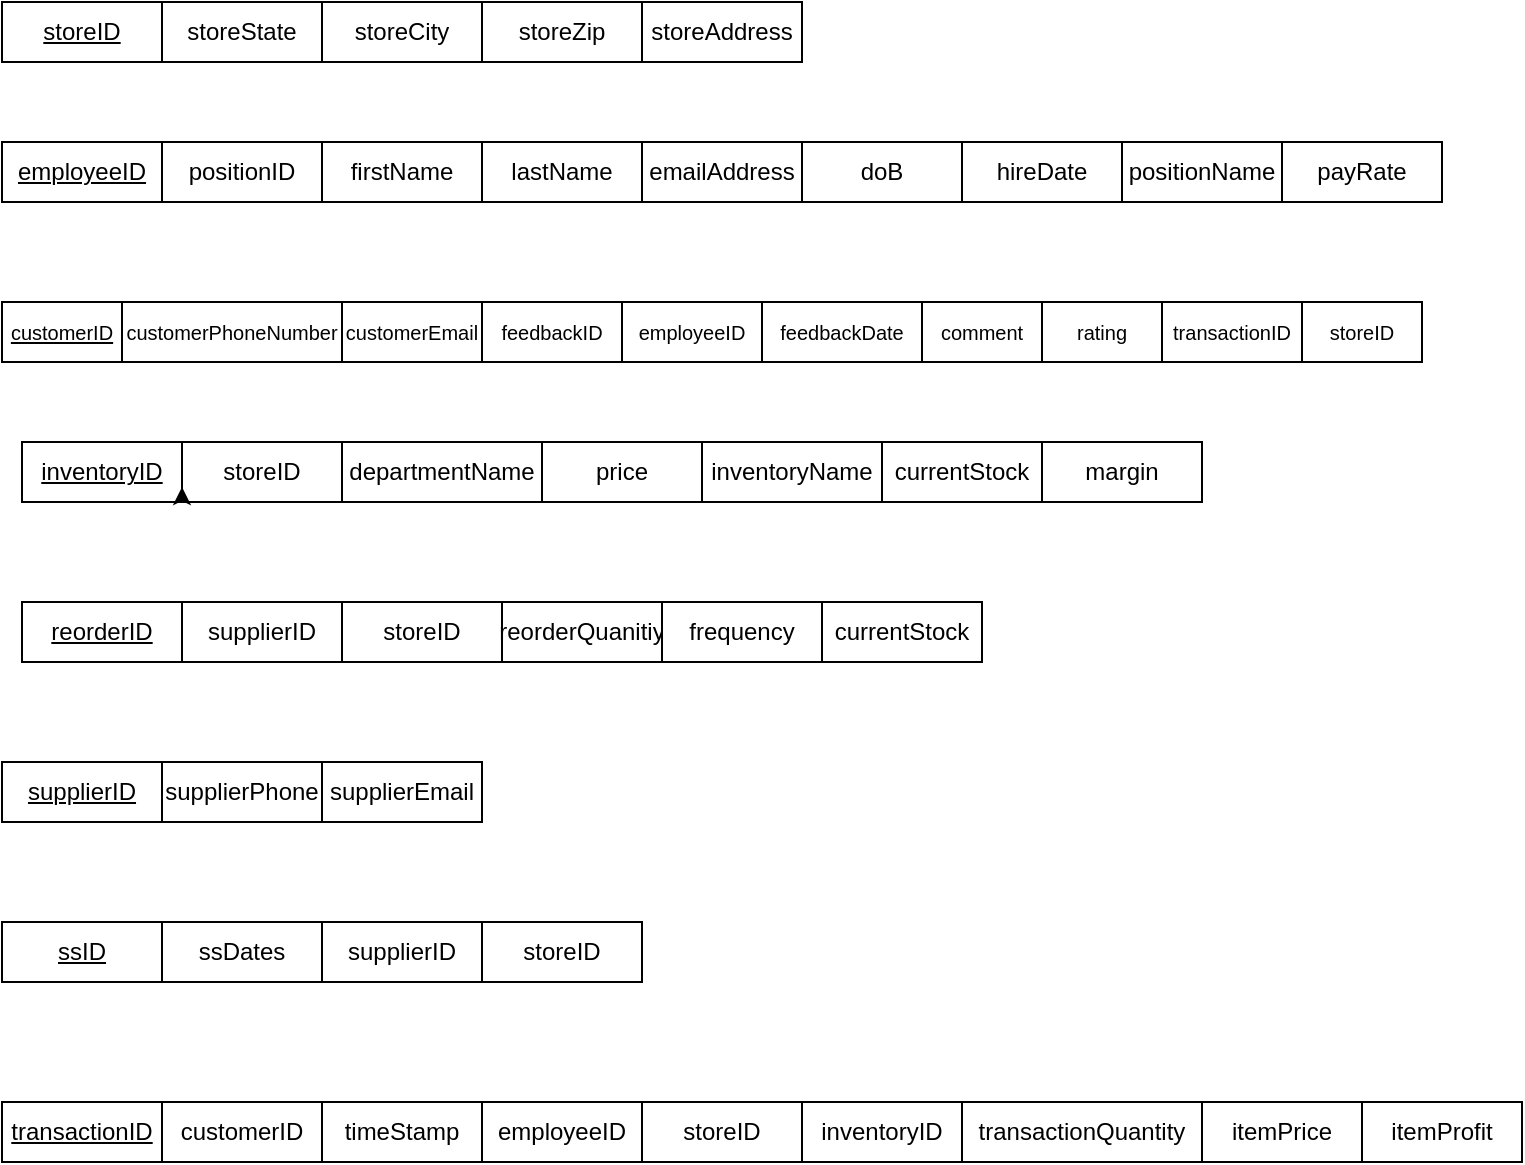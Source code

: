 <mxfile version="23.1.5" type="github">
  <diagram name="Page-1" id="IdtpOZFep_UhcnWH5yyl">
    <mxGraphModel dx="1194" dy="675" grid="1" gridSize="10" guides="1" tooltips="1" connect="1" arrows="1" fold="1" page="1" pageScale="1" pageWidth="850" pageHeight="1100" math="0" shadow="0">
      <root>
        <mxCell id="0" />
        <mxCell id="1" parent="0" />
        <mxCell id="ismh5ygb1BmKkFm3RHkI-1" value="&lt;u&gt;storeID&lt;/u&gt;" style="html=1;whiteSpace=wrap;" vertex="1" parent="1">
          <mxGeometry x="30" y="60" width="80" height="30" as="geometry" />
        </mxCell>
        <mxCell id="ismh5ygb1BmKkFm3RHkI-2" value="storeState" style="html=1;whiteSpace=wrap;" vertex="1" parent="1">
          <mxGeometry x="110" y="60" width="80" height="30" as="geometry" />
        </mxCell>
        <mxCell id="ismh5ygb1BmKkFm3RHkI-3" value="storeCity" style="html=1;whiteSpace=wrap;" vertex="1" parent="1">
          <mxGeometry x="190" y="60" width="80" height="30" as="geometry" />
        </mxCell>
        <mxCell id="ismh5ygb1BmKkFm3RHkI-4" value="storeZip" style="html=1;whiteSpace=wrap;" vertex="1" parent="1">
          <mxGeometry x="270" y="60" width="80" height="30" as="geometry" />
        </mxCell>
        <mxCell id="ismh5ygb1BmKkFm3RHkI-5" value="storeAddress" style="html=1;whiteSpace=wrap;" vertex="1" parent="1">
          <mxGeometry x="350" y="60" width="80" height="30" as="geometry" />
        </mxCell>
        <mxCell id="ismh5ygb1BmKkFm3RHkI-6" value="&lt;u&gt;employeeID&lt;/u&gt;" style="html=1;whiteSpace=wrap;" vertex="1" parent="1">
          <mxGeometry x="30" y="130" width="80" height="30" as="geometry" />
        </mxCell>
        <mxCell id="ismh5ygb1BmKkFm3RHkI-7" value="positionID" style="html=1;whiteSpace=wrap;" vertex="1" parent="1">
          <mxGeometry x="110" y="130" width="80" height="30" as="geometry" />
        </mxCell>
        <mxCell id="ismh5ygb1BmKkFm3RHkI-8" value="firstName" style="html=1;whiteSpace=wrap;" vertex="1" parent="1">
          <mxGeometry x="190" y="130" width="80" height="30" as="geometry" />
        </mxCell>
        <mxCell id="ismh5ygb1BmKkFm3RHkI-9" value="lastName" style="html=1;whiteSpace=wrap;" vertex="1" parent="1">
          <mxGeometry x="270" y="130" width="80" height="30" as="geometry" />
        </mxCell>
        <mxCell id="ismh5ygb1BmKkFm3RHkI-10" value="emailAddress" style="html=1;whiteSpace=wrap;" vertex="1" parent="1">
          <mxGeometry x="350" y="130" width="80" height="30" as="geometry" />
        </mxCell>
        <mxCell id="ismh5ygb1BmKkFm3RHkI-13" value="doB" style="html=1;whiteSpace=wrap;" vertex="1" parent="1">
          <mxGeometry x="430" y="130" width="80" height="30" as="geometry" />
        </mxCell>
        <mxCell id="ismh5ygb1BmKkFm3RHkI-14" value="hireDate" style="html=1;whiteSpace=wrap;" vertex="1" parent="1">
          <mxGeometry x="510" y="130" width="80" height="30" as="geometry" />
        </mxCell>
        <mxCell id="ismh5ygb1BmKkFm3RHkI-15" value="positionName" style="html=1;whiteSpace=wrap;" vertex="1" parent="1">
          <mxGeometry x="590" y="130" width="80" height="30" as="geometry" />
        </mxCell>
        <mxCell id="ismh5ygb1BmKkFm3RHkI-16" value="payRate" style="html=1;whiteSpace=wrap;" vertex="1" parent="1">
          <mxGeometry x="670" y="130" width="80" height="30" as="geometry" />
        </mxCell>
        <mxCell id="ismh5ygb1BmKkFm3RHkI-17" value="&lt;u&gt;&lt;font style=&quot;font-size: 10px;&quot;&gt;customerID&lt;/font&gt;&lt;/u&gt;" style="html=1;whiteSpace=wrap;" vertex="1" parent="1">
          <mxGeometry x="30" y="210" width="60" height="30" as="geometry" />
        </mxCell>
        <mxCell id="ismh5ygb1BmKkFm3RHkI-18" value="&lt;font style=&quot;font-size: 10px;&quot;&gt;customerPhoneNumber&lt;/font&gt;" style="html=1;whiteSpace=wrap;" vertex="1" parent="1">
          <mxGeometry x="90" y="210" width="110" height="30" as="geometry" />
        </mxCell>
        <mxCell id="ismh5ygb1BmKkFm3RHkI-19" value="&lt;font style=&quot;font-size: 10px;&quot;&gt;customerEmail&lt;/font&gt;" style="html=1;whiteSpace=wrap;" vertex="1" parent="1">
          <mxGeometry x="200" y="210" width="70" height="30" as="geometry" />
        </mxCell>
        <mxCell id="ismh5ygb1BmKkFm3RHkI-20" value="&lt;font style=&quot;font-size: 10px;&quot;&gt;feedbackID&lt;/font&gt;" style="html=1;whiteSpace=wrap;" vertex="1" parent="1">
          <mxGeometry x="270" y="210" width="70" height="30" as="geometry" />
        </mxCell>
        <mxCell id="ismh5ygb1BmKkFm3RHkI-21" value="&lt;font style=&quot;font-size: 10px;&quot;&gt;employeeID&lt;/font&gt;" style="html=1;whiteSpace=wrap;" vertex="1" parent="1">
          <mxGeometry x="340" y="210" width="70" height="30" as="geometry" />
        </mxCell>
        <mxCell id="ismh5ygb1BmKkFm3RHkI-22" value="&lt;font style=&quot;font-size: 10px;&quot;&gt;feedbackDate&lt;/font&gt;" style="html=1;whiteSpace=wrap;" vertex="1" parent="1">
          <mxGeometry x="410" y="210" width="80" height="30" as="geometry" />
        </mxCell>
        <mxCell id="ismh5ygb1BmKkFm3RHkI-23" value="&lt;font style=&quot;font-size: 10px;&quot;&gt;comment&lt;/font&gt;" style="html=1;whiteSpace=wrap;" vertex="1" parent="1">
          <mxGeometry x="490" y="210" width="60" height="30" as="geometry" />
        </mxCell>
        <mxCell id="ismh5ygb1BmKkFm3RHkI-24" value="&lt;font style=&quot;font-size: 10px;&quot;&gt;rating&lt;/font&gt;" style="html=1;whiteSpace=wrap;" vertex="1" parent="1">
          <mxGeometry x="550" y="210" width="60" height="30" as="geometry" />
        </mxCell>
        <mxCell id="ismh5ygb1BmKkFm3RHkI-25" value="&lt;font style=&quot;font-size: 10px;&quot;&gt;transactionID&lt;/font&gt;" style="html=1;whiteSpace=wrap;" vertex="1" parent="1">
          <mxGeometry x="610" y="210" width="70" height="30" as="geometry" />
        </mxCell>
        <mxCell id="ismh5ygb1BmKkFm3RHkI-26" value="&lt;u&gt;inventoryID&lt;/u&gt;" style="html=1;whiteSpace=wrap;" vertex="1" parent="1">
          <mxGeometry x="40" y="280" width="80" height="30" as="geometry" />
        </mxCell>
        <mxCell id="ismh5ygb1BmKkFm3RHkI-27" value="storeID" style="html=1;whiteSpace=wrap;" vertex="1" parent="1">
          <mxGeometry x="120" y="280" width="80" height="30" as="geometry" />
        </mxCell>
        <mxCell id="ismh5ygb1BmKkFm3RHkI-28" value="departmentName" style="html=1;whiteSpace=wrap;" vertex="1" parent="1">
          <mxGeometry x="200" y="280" width="100" height="30" as="geometry" />
        </mxCell>
        <mxCell id="ismh5ygb1BmKkFm3RHkI-29" value="price" style="html=1;whiteSpace=wrap;" vertex="1" parent="1">
          <mxGeometry x="300" y="280" width="80" height="30" as="geometry" />
        </mxCell>
        <mxCell id="ismh5ygb1BmKkFm3RHkI-30" value="inventoryName" style="html=1;whiteSpace=wrap;" vertex="1" parent="1">
          <mxGeometry x="380" y="280" width="90" height="30" as="geometry" />
        </mxCell>
        <mxCell id="ismh5ygb1BmKkFm3RHkI-31" value="currentStock" style="html=1;whiteSpace=wrap;" vertex="1" parent="1">
          <mxGeometry x="470" y="280" width="80" height="30" as="geometry" />
        </mxCell>
        <mxCell id="ismh5ygb1BmKkFm3RHkI-32" value="margin" style="html=1;whiteSpace=wrap;" vertex="1" parent="1">
          <mxGeometry x="550" y="280" width="80" height="30" as="geometry" />
        </mxCell>
        <mxCell id="ismh5ygb1BmKkFm3RHkI-35" value="&lt;u&gt;reorderID&lt;/u&gt;" style="html=1;whiteSpace=wrap;" vertex="1" parent="1">
          <mxGeometry x="40" y="360" width="80" height="30" as="geometry" />
        </mxCell>
        <mxCell id="ismh5ygb1BmKkFm3RHkI-36" value="supplierID" style="html=1;whiteSpace=wrap;" vertex="1" parent="1">
          <mxGeometry x="120" y="360" width="80" height="30" as="geometry" />
        </mxCell>
        <mxCell id="ismh5ygb1BmKkFm3RHkI-37" value="storeID" style="html=1;whiteSpace=wrap;" vertex="1" parent="1">
          <mxGeometry x="200" y="360" width="80" height="30" as="geometry" />
        </mxCell>
        <mxCell id="ismh5ygb1BmKkFm3RHkI-38" value="reorderQuanitiy" style="html=1;whiteSpace=wrap;" vertex="1" parent="1">
          <mxGeometry x="280" y="360" width="80" height="30" as="geometry" />
        </mxCell>
        <mxCell id="ismh5ygb1BmKkFm3RHkI-39" value="frequency" style="html=1;whiteSpace=wrap;" vertex="1" parent="1">
          <mxGeometry x="360" y="360" width="80" height="30" as="geometry" />
        </mxCell>
        <mxCell id="ismh5ygb1BmKkFm3RHkI-40" value="currentStock" style="html=1;whiteSpace=wrap;" vertex="1" parent="1">
          <mxGeometry x="440" y="360" width="80" height="30" as="geometry" />
        </mxCell>
        <mxCell id="ismh5ygb1BmKkFm3RHkI-44" value="&lt;u&gt;supplierID&lt;/u&gt;" style="html=1;whiteSpace=wrap;" vertex="1" parent="1">
          <mxGeometry x="30" y="440" width="80" height="30" as="geometry" />
        </mxCell>
        <mxCell id="ismh5ygb1BmKkFm3RHkI-45" value="supplierPhone" style="html=1;whiteSpace=wrap;" vertex="1" parent="1">
          <mxGeometry x="110" y="440" width="80" height="30" as="geometry" />
        </mxCell>
        <mxCell id="ismh5ygb1BmKkFm3RHkI-46" value="supplierEmail" style="html=1;whiteSpace=wrap;" vertex="1" parent="1">
          <mxGeometry x="190" y="440" width="80" height="30" as="geometry" />
        </mxCell>
        <mxCell id="ismh5ygb1BmKkFm3RHkI-53" value="&lt;u&gt;ssID&lt;/u&gt;" style="html=1;whiteSpace=wrap;" vertex="1" parent="1">
          <mxGeometry x="30" y="520" width="80" height="30" as="geometry" />
        </mxCell>
        <mxCell id="ismh5ygb1BmKkFm3RHkI-54" value="ssDates" style="html=1;whiteSpace=wrap;" vertex="1" parent="1">
          <mxGeometry x="110" y="520" width="80" height="30" as="geometry" />
        </mxCell>
        <mxCell id="ismh5ygb1BmKkFm3RHkI-55" value="supplierID" style="html=1;whiteSpace=wrap;" vertex="1" parent="1">
          <mxGeometry x="190" y="520" width="80" height="30" as="geometry" />
        </mxCell>
        <mxCell id="ismh5ygb1BmKkFm3RHkI-56" value="storeID" style="html=1;whiteSpace=wrap;" vertex="1" parent="1">
          <mxGeometry x="270" y="520" width="80" height="30" as="geometry" />
        </mxCell>
        <mxCell id="ismh5ygb1BmKkFm3RHkI-62" value="&lt;u&gt;transactionID&lt;/u&gt;" style="html=1;whiteSpace=wrap;" vertex="1" parent="1">
          <mxGeometry x="30" y="610" width="80" height="30" as="geometry" />
        </mxCell>
        <mxCell id="ismh5ygb1BmKkFm3RHkI-63" value="customerID" style="html=1;whiteSpace=wrap;" vertex="1" parent="1">
          <mxGeometry x="110" y="610" width="80" height="30" as="geometry" />
        </mxCell>
        <mxCell id="ismh5ygb1BmKkFm3RHkI-64" value="timeStamp" style="html=1;whiteSpace=wrap;" vertex="1" parent="1">
          <mxGeometry x="190" y="610" width="80" height="30" as="geometry" />
        </mxCell>
        <mxCell id="ismh5ygb1BmKkFm3RHkI-65" value="employeeID" style="html=1;whiteSpace=wrap;" vertex="1" parent="1">
          <mxGeometry x="270" y="610" width="80" height="30" as="geometry" />
        </mxCell>
        <mxCell id="ismh5ygb1BmKkFm3RHkI-66" value="storeID" style="html=1;whiteSpace=wrap;" vertex="1" parent="1">
          <mxGeometry x="350" y="610" width="80" height="30" as="geometry" />
        </mxCell>
        <mxCell id="ismh5ygb1BmKkFm3RHkI-67" value="inventoryID" style="html=1;whiteSpace=wrap;" vertex="1" parent="1">
          <mxGeometry x="430" y="610" width="80" height="30" as="geometry" />
        </mxCell>
        <mxCell id="ismh5ygb1BmKkFm3RHkI-68" value="transactionQuantity" style="html=1;whiteSpace=wrap;" vertex="1" parent="1">
          <mxGeometry x="510" y="610" width="120" height="30" as="geometry" />
        </mxCell>
        <mxCell id="ismh5ygb1BmKkFm3RHkI-69" value="itemPrice" style="html=1;whiteSpace=wrap;" vertex="1" parent="1">
          <mxGeometry x="630" y="610" width="80" height="30" as="geometry" />
        </mxCell>
        <mxCell id="ismh5ygb1BmKkFm3RHkI-70" value="itemProfit" style="html=1;whiteSpace=wrap;" vertex="1" parent="1">
          <mxGeometry x="710" y="610" width="80" height="30" as="geometry" />
        </mxCell>
        <mxCell id="ismh5ygb1BmKkFm3RHkI-71" value="&lt;font style=&quot;font-size: 10px;&quot;&gt;storeID&lt;/font&gt;" style="html=1;whiteSpace=wrap;" vertex="1" parent="1">
          <mxGeometry x="680" y="210" width="60" height="30" as="geometry" />
        </mxCell>
        <mxCell id="ismh5ygb1BmKkFm3RHkI-72" style="edgeStyle=orthogonalEdgeStyle;rounded=0;orthogonalLoop=1;jettySize=auto;html=1;exitX=0.75;exitY=1;exitDx=0;exitDy=0;entryX=1;entryY=0.75;entryDx=0;entryDy=0;" edge="1" parent="1" source="ismh5ygb1BmKkFm3RHkI-26" target="ismh5ygb1BmKkFm3RHkI-26">
          <mxGeometry relative="1" as="geometry" />
        </mxCell>
      </root>
    </mxGraphModel>
  </diagram>
</mxfile>
